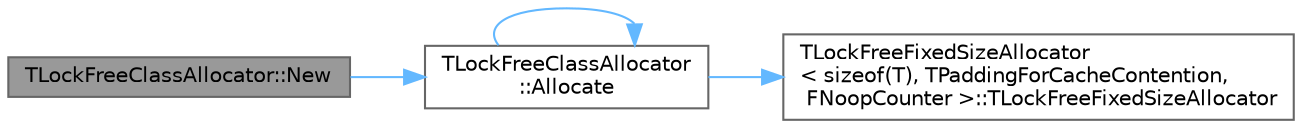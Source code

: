 digraph "TLockFreeClassAllocator::New"
{
 // INTERACTIVE_SVG=YES
 // LATEX_PDF_SIZE
  bgcolor="transparent";
  edge [fontname=Helvetica,fontsize=10,labelfontname=Helvetica,labelfontsize=10];
  node [fontname=Helvetica,fontsize=10,shape=box,height=0.2,width=0.4];
  rankdir="LR";
  Node1 [id="Node000001",label="TLockFreeClassAllocator::New",height=0.2,width=0.4,color="gray40", fillcolor="grey60", style="filled", fontcolor="black",tooltip="Returns a new T using the default constructor."];
  Node1 -> Node2 [id="edge1_Node000001_Node000002",color="steelblue1",style="solid",tooltip=" "];
  Node2 [id="Node000002",label="TLockFreeClassAllocator\l::Allocate",height=0.2,width=0.4,color="grey40", fillcolor="white", style="filled",URL="$d1/df5/classTLockFreeClassAllocator.html#a373914a4a630687c291dd61b14bc7442",tooltip="Returns a memory block of size sizeof(T)."];
  Node2 -> Node3 [id="edge2_Node000002_Node000003",color="steelblue1",style="solid",tooltip=" "];
  Node3 [id="Node000003",label="TLockFreeFixedSizeAllocator\l\< sizeof(T), TPaddingForCacheContention,\l FNoopCounter \>::TLockFreeFixedSizeAllocator",height=0.2,width=0.4,color="grey40", fillcolor="white", style="filled",URL="$df/df7/classTLockFreeFixedSizeAllocator.html#a55745b34b2c1474918711494db62edaf",tooltip=" "];
  Node2 -> Node2 [id="edge3_Node000002_Node000002",color="steelblue1",style="solid",tooltip=" "];
}
